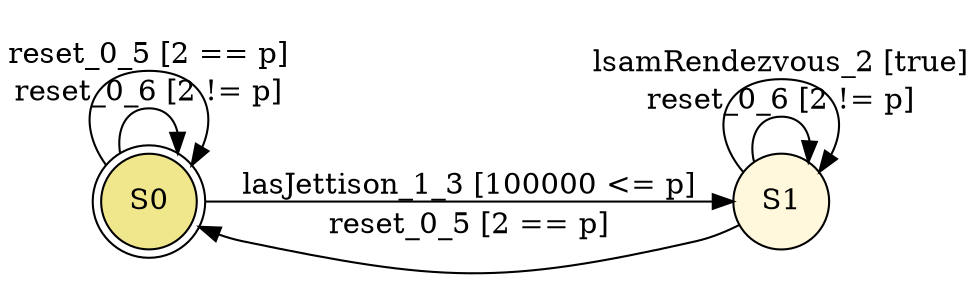 digraph finite_state_machine {
  rankdir = LR;
  node [shape = doublecircle, style = filled, fillcolor = khaki]; S0;
  node [shape = circle, style = filled, fillcolor = cornsilk1];
  S0 -> S0 [ label = "reset_0_6 [2 != p]" ];
  S0 -> S0 [ label = "reset_0_5 [2 == p]" ];
  S0 -> S1 [ label = "lasJettison_1_3 [100000 <= p]" ];
  S1 -> S1 [ label = "reset_0_6 [2 != p]" ];
  S1 -> S0 [ label = "reset_0_5 [2 == p]" ];
  S1 -> S1 [ label = "lsamRendezvous_2 [true]" ];
}
